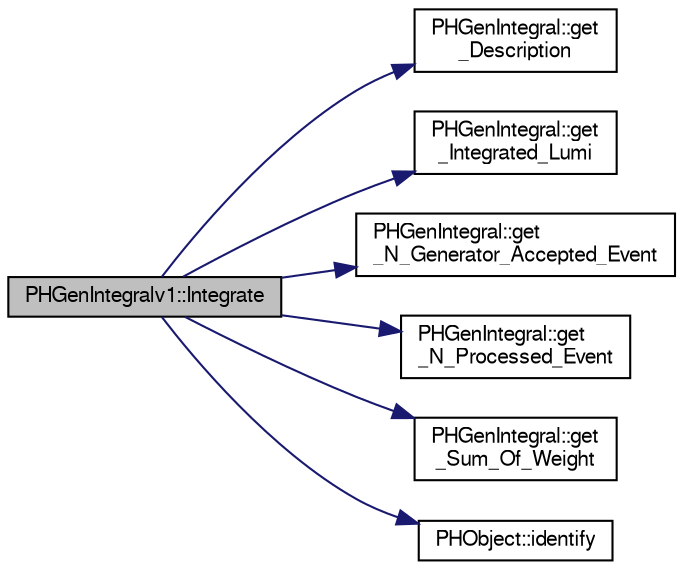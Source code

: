 digraph "PHGenIntegralv1::Integrate"
{
  bgcolor="transparent";
  edge [fontname="FreeSans",fontsize="10",labelfontname="FreeSans",labelfontsize="10"];
  node [fontname="FreeSans",fontsize="10",shape=record];
  rankdir="LR";
  Node1 [label="PHGenIntegralv1::Integrate",height=0.2,width=0.4,color="black", fillcolor="grey75", style="filled" fontcolor="black"];
  Node1 -> Node2 [color="midnightblue",fontsize="10",style="solid",fontname="FreeSans"];
  Node2 [label="PHGenIntegral::get\l_Description",height=0.2,width=0.4,color="black",URL="$d8/d0e/classPHGenIntegral.html#a791856679fd7c0cf8927b9d31f25fe38",tooltip="description on the source "];
  Node1 -> Node3 [color="midnightblue",fontsize="10",style="solid",fontname="FreeSans"];
  Node3 [label="PHGenIntegral::get\l_Integrated_Lumi",height=0.2,width=0.4,color="black",URL="$d8/d0e/classPHGenIntegral.html#a602ff4dfd24221ca9cbb86e69c2f8d38",tooltip="Integrated luminosity in pb^-1. "];
  Node1 -> Node4 [color="midnightblue",fontsize="10",style="solid",fontname="FreeSans"];
  Node4 [label="PHGenIntegral::get\l_N_Generator_Accepted_Event",height=0.2,width=0.4,color="black",URL="$d8/d0e/classPHGenIntegral.html#ab423bef5cb65ec50c9e5dc8d24cf5adc",tooltip="Number of accepted events in the event generator. This can be higher than fNProcessedEvent depending ..."];
  Node1 -> Node5 [color="midnightblue",fontsize="10",style="solid",fontname="FreeSans"];
  Node5 [label="PHGenIntegral::get\l_N_Processed_Event",height=0.2,width=0.4,color="black",URL="$d8/d0e/classPHGenIntegral.html#aaf67e6931c93f2f00069e882e370499c",tooltip="Number of processed events in the Fun4All cycles. "];
  Node1 -> Node6 [color="midnightblue",fontsize="10",style="solid",fontname="FreeSans"];
  Node6 [label="PHGenIntegral::get\l_Sum_Of_Weight",height=0.2,width=0.4,color="black",URL="$d8/d0e/classPHGenIntegral.html#a3227ad5c7cdeaa8e5bfff7ca653609eb"];
  Node1 -> Node7 [color="midnightblue",fontsize="10",style="solid",fontname="FreeSans"];
  Node7 [label="PHObject::identify",height=0.2,width=0.4,color="black",URL="$d9/d24/classPHObject.html#a83a7b0e5681a0f4f92814692f1bf3375"];
}
